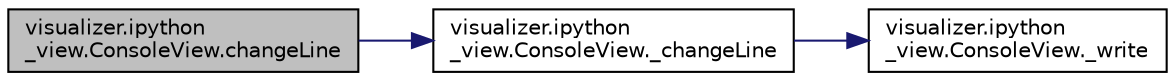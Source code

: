 digraph "visualizer.ipython_view.ConsoleView.changeLine"
{
  edge [fontname="Helvetica",fontsize="10",labelfontname="Helvetica",labelfontsize="10"];
  node [fontname="Helvetica",fontsize="10",shape=record];
  rankdir="LR";
  Node1 [label="visualizer.ipython\l_view.ConsoleView.changeLine",height=0.2,width=0.4,color="black", fillcolor="grey75", style="filled", fontcolor="black"];
  Node1 -> Node2 [color="midnightblue",fontsize="10",style="solid"];
  Node2 [label="visualizer.ipython\l_view.ConsoleView._changeLine",height=0.2,width=0.4,color="black", fillcolor="white", style="filled",URL="$d6/d63/classvisualizer_1_1ipython__view_1_1ConsoleView.html#a99b5d6dfa4e9fdffb00d434912a6429c",tooltip="Replace currently entered command line with given text. "];
  Node2 -> Node3 [color="midnightblue",fontsize="10",style="solid"];
  Node3 [label="visualizer.ipython\l_view.ConsoleView._write",height=0.2,width=0.4,color="black", fillcolor="white", style="filled",URL="$d6/d63/classvisualizer_1_1ipython__view_1_1ConsoleView.html#a9759d9e625a21718dcd1dfe1188cc1d2",tooltip="Write given text to buffer. "];
}
